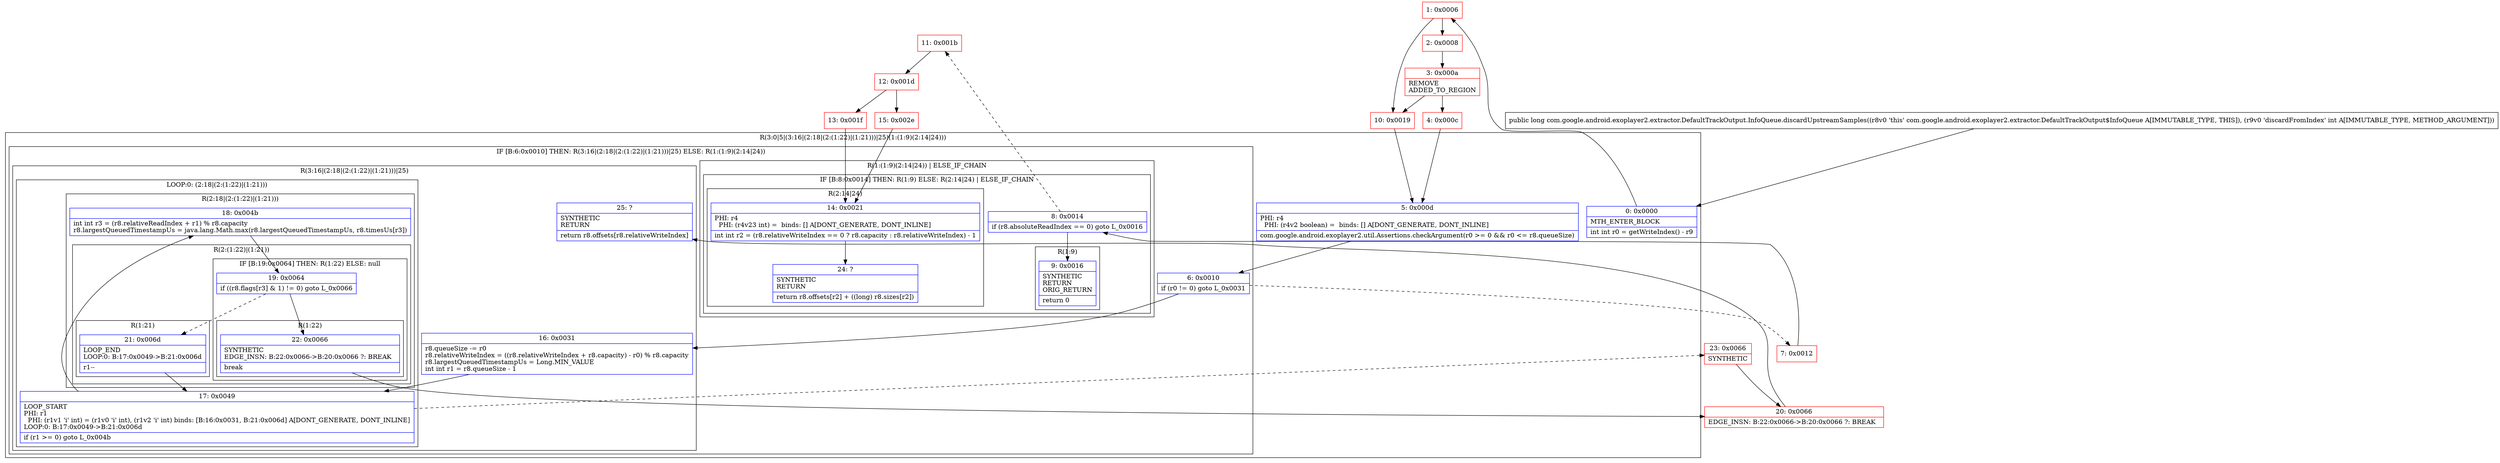 digraph "CFG forcom.google.android.exoplayer2.extractor.DefaultTrackOutput.InfoQueue.discardUpstreamSamples(I)J" {
subgraph cluster_Region_1595632548 {
label = "R(3:0|5|(3:16|(2:18|(2:(1:22)|(1:21)))|25)(1:(1:9)(2:14|24)))";
node [shape=record,color=blue];
Node_0 [shape=record,label="{0\:\ 0x0000|MTH_ENTER_BLOCK\l|int int r0 = getWriteIndex() \- r9\l}"];
Node_5 [shape=record,label="{5\:\ 0x000d|PHI: r4 \l  PHI: (r4v2 boolean) =  binds: [] A[DONT_GENERATE, DONT_INLINE]\l|com.google.android.exoplayer2.util.Assertions.checkArgument(r0 \>= 0 && r0 \<= r8.queueSize)\l}"];
subgraph cluster_IfRegion_912224623 {
label = "IF [B:6:0x0010] THEN: R(3:16|(2:18|(2:(1:22)|(1:21)))|25) ELSE: R(1:(1:9)(2:14|24))";
node [shape=record,color=blue];
Node_6 [shape=record,label="{6\:\ 0x0010|if (r0 != 0) goto L_0x0031\l}"];
subgraph cluster_Region_480496682 {
label = "R(3:16|(2:18|(2:(1:22)|(1:21)))|25)";
node [shape=record,color=blue];
Node_16 [shape=record,label="{16\:\ 0x0031|r8.queueSize \-= r0\lr8.relativeWriteIndex = ((r8.relativeWriteIndex + r8.capacity) \- r0) % r8.capacity\lr8.largestQueuedTimestampUs = Long.MIN_VALUE\lint int r1 = r8.queueSize \- 1\l}"];
subgraph cluster_LoopRegion_1113401357 {
label = "LOOP:0: (2:18|(2:(1:22)|(1:21)))";
node [shape=record,color=blue];
Node_17 [shape=record,label="{17\:\ 0x0049|LOOP_START\lPHI: r1 \l  PHI: (r1v1 'i' int) = (r1v0 'i' int), (r1v2 'i' int) binds: [B:16:0x0031, B:21:0x006d] A[DONT_GENERATE, DONT_INLINE]\lLOOP:0: B:17:0x0049\-\>B:21:0x006d\l|if (r1 \>= 0) goto L_0x004b\l}"];
subgraph cluster_Region_193394700 {
label = "R(2:18|(2:(1:22)|(1:21)))";
node [shape=record,color=blue];
Node_18 [shape=record,label="{18\:\ 0x004b|int int r3 = (r8.relativeReadIndex + r1) % r8.capacity\lr8.largestQueuedTimestampUs = java.lang.Math.max(r8.largestQueuedTimestampUs, r8.timesUs[r3])\l}"];
subgraph cluster_Region_716617774 {
label = "R(2:(1:22)|(1:21))";
node [shape=record,color=blue];
subgraph cluster_IfRegion_164018122 {
label = "IF [B:19:0x0064] THEN: R(1:22) ELSE: null";
node [shape=record,color=blue];
Node_19 [shape=record,label="{19\:\ 0x0064|if ((r8.flags[r3] & 1) != 0) goto L_0x0066\l}"];
subgraph cluster_Region_598564403 {
label = "R(1:22)";
node [shape=record,color=blue];
Node_22 [shape=record,label="{22\:\ 0x0066|SYNTHETIC\lEDGE_INSN: B:22:0x0066\-\>B:20:0x0066 ?: BREAK  \l|break\l}"];
}
}
subgraph cluster_Region_1176452521 {
label = "R(1:21)";
node [shape=record,color=blue];
Node_21 [shape=record,label="{21\:\ 0x006d|LOOP_END\lLOOP:0: B:17:0x0049\-\>B:21:0x006d\l|r1\-\-\l}"];
}
}
}
}
Node_25 [shape=record,label="{25\:\ ?|SYNTHETIC\lRETURN\l|return r8.offsets[r8.relativeWriteIndex]\l}"];
}
subgraph cluster_Region_168935514 {
label = "R(1:(1:9)(2:14|24)) | ELSE_IF_CHAIN\l";
node [shape=record,color=blue];
subgraph cluster_IfRegion_1923167918 {
label = "IF [B:8:0x0014] THEN: R(1:9) ELSE: R(2:14|24) | ELSE_IF_CHAIN\l";
node [shape=record,color=blue];
Node_8 [shape=record,label="{8\:\ 0x0014|if (r8.absoluteReadIndex == 0) goto L_0x0016\l}"];
subgraph cluster_Region_1841923868 {
label = "R(1:9)";
node [shape=record,color=blue];
Node_9 [shape=record,label="{9\:\ 0x0016|SYNTHETIC\lRETURN\lORIG_RETURN\l|return 0\l}"];
}
subgraph cluster_Region_586214335 {
label = "R(2:14|24)";
node [shape=record,color=blue];
Node_14 [shape=record,label="{14\:\ 0x0021|PHI: r4 \l  PHI: (r4v23 int) =  binds: [] A[DONT_GENERATE, DONT_INLINE]\l|int int r2 = (r8.relativeWriteIndex == 0 ? r8.capacity : r8.relativeWriteIndex) \- 1\l}"];
Node_24 [shape=record,label="{24\:\ ?|SYNTHETIC\lRETURN\l|return r8.offsets[r2] + ((long) r8.sizes[r2])\l}"];
}
}
}
}
}
Node_1 [shape=record,color=red,label="{1\:\ 0x0006}"];
Node_2 [shape=record,color=red,label="{2\:\ 0x0008}"];
Node_3 [shape=record,color=red,label="{3\:\ 0x000a|REMOVE\lADDED_TO_REGION\l}"];
Node_4 [shape=record,color=red,label="{4\:\ 0x000c}"];
Node_7 [shape=record,color=red,label="{7\:\ 0x0012}"];
Node_10 [shape=record,color=red,label="{10\:\ 0x0019}"];
Node_11 [shape=record,color=red,label="{11\:\ 0x001b}"];
Node_12 [shape=record,color=red,label="{12\:\ 0x001d}"];
Node_13 [shape=record,color=red,label="{13\:\ 0x001f}"];
Node_15 [shape=record,color=red,label="{15\:\ 0x002e}"];
Node_20 [shape=record,color=red,label="{20\:\ 0x0066|EDGE_INSN: B:22:0x0066\-\>B:20:0x0066 ?: BREAK  \l}"];
Node_23 [shape=record,color=red,label="{23\:\ 0x0066|SYNTHETIC\l}"];
MethodNode[shape=record,label="{public long com.google.android.exoplayer2.extractor.DefaultTrackOutput.InfoQueue.discardUpstreamSamples((r8v0 'this' com.google.android.exoplayer2.extractor.DefaultTrackOutput$InfoQueue A[IMMUTABLE_TYPE, THIS]), (r9v0 'discardFromIndex' int A[IMMUTABLE_TYPE, METHOD_ARGUMENT])) }"];
MethodNode -> Node_0;
Node_0 -> Node_1;
Node_5 -> Node_6;
Node_6 -> Node_7[style=dashed];
Node_6 -> Node_16;
Node_16 -> Node_17;
Node_17 -> Node_18;
Node_17 -> Node_23[style=dashed];
Node_18 -> Node_19;
Node_19 -> Node_21[style=dashed];
Node_19 -> Node_22;
Node_22 -> Node_20;
Node_21 -> Node_17;
Node_8 -> Node_9;
Node_8 -> Node_11[style=dashed];
Node_14 -> Node_24;
Node_1 -> Node_2;
Node_1 -> Node_10;
Node_2 -> Node_3;
Node_3 -> Node_4;
Node_3 -> Node_10;
Node_4 -> Node_5;
Node_7 -> Node_8;
Node_10 -> Node_5;
Node_11 -> Node_12;
Node_12 -> Node_13;
Node_12 -> Node_15;
Node_13 -> Node_14;
Node_15 -> Node_14;
Node_20 -> Node_25;
Node_23 -> Node_20;
}


